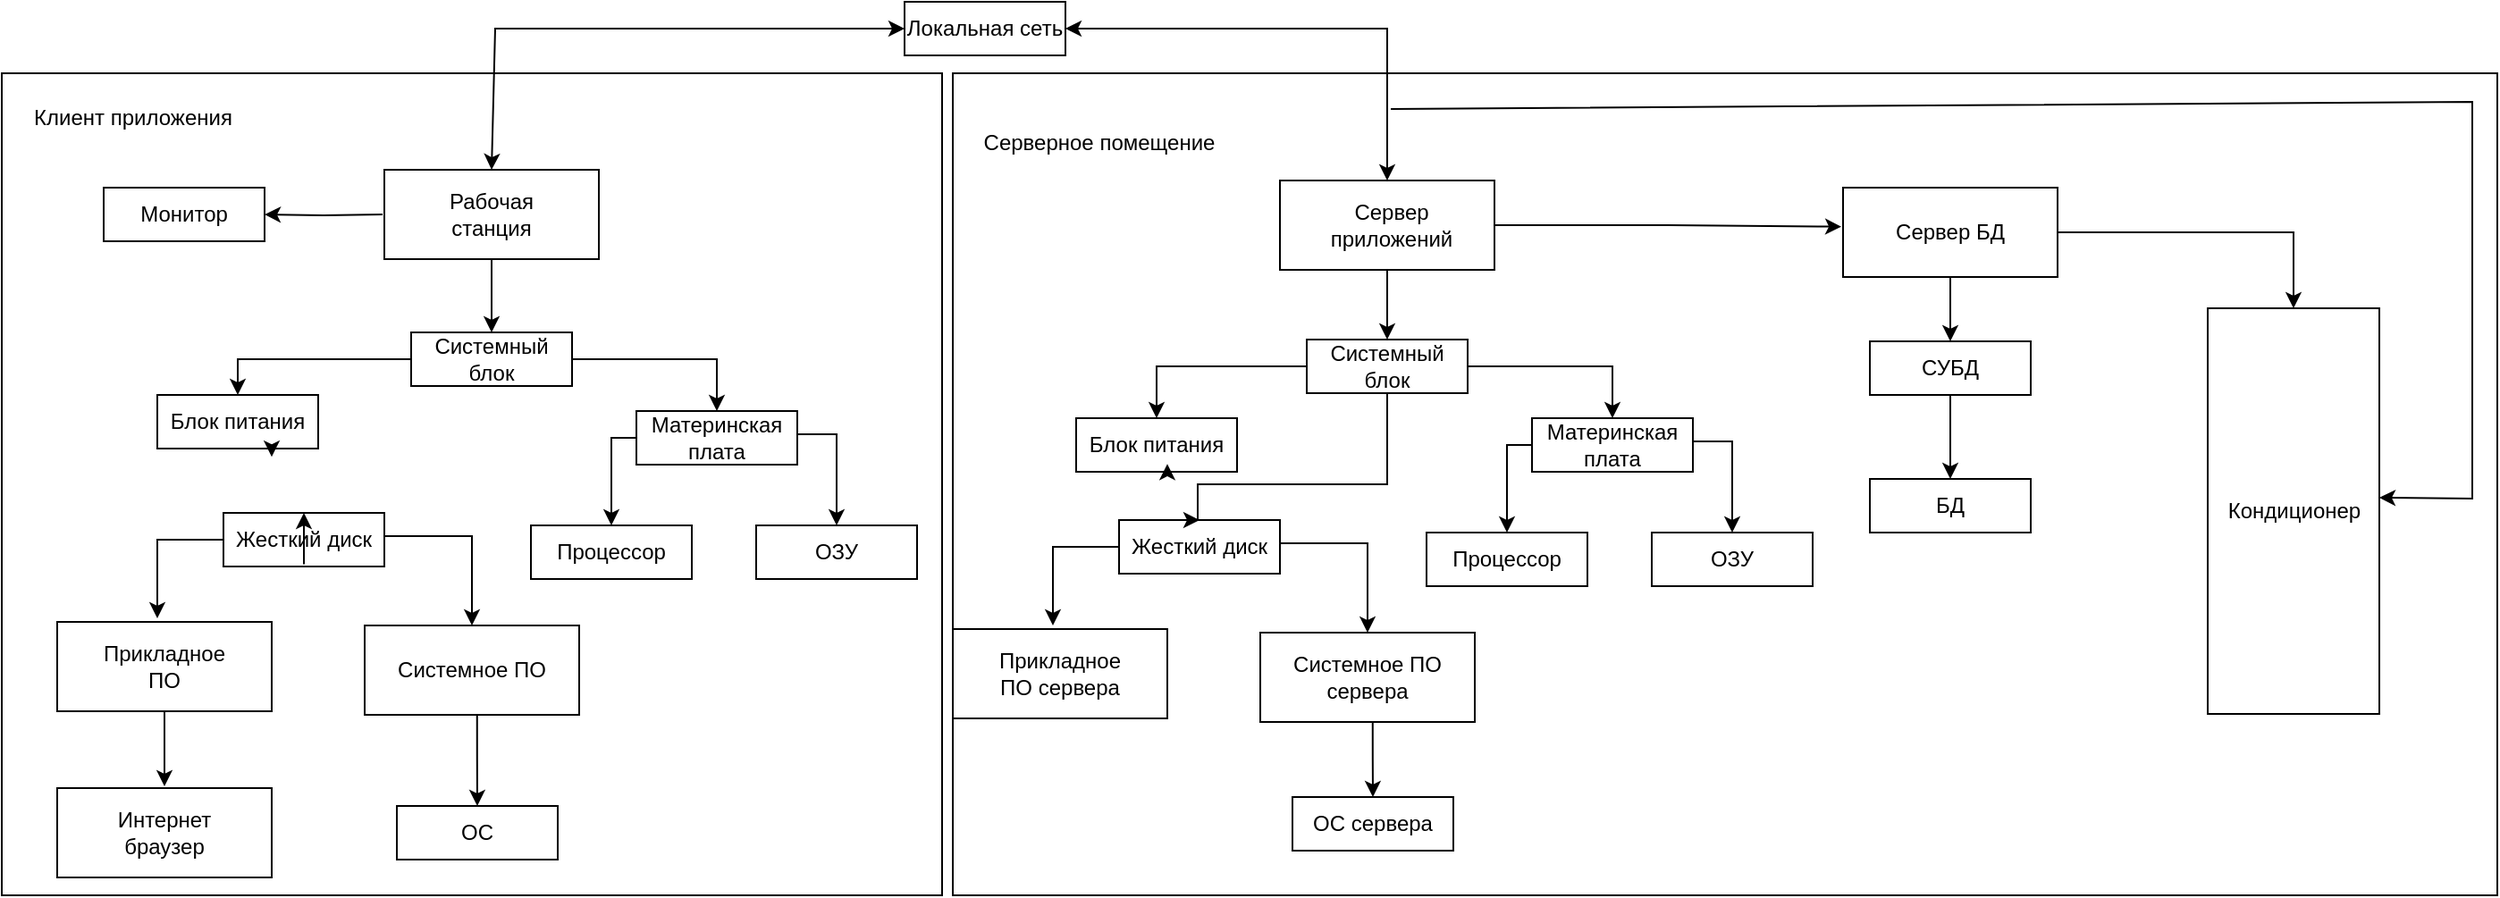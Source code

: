 <mxfile version="24.3.1" type="github">
  <diagram name="Страница — 1" id="SFzuSQNLW-bOwVATLUZI">
    <mxGraphModel dx="573" dy="769" grid="0" gridSize="10" guides="1" tooltips="1" connect="1" arrows="1" fold="1" page="1" pageScale="1" pageWidth="827" pageHeight="1169" math="0" shadow="0">
      <root>
        <mxCell id="0" />
        <mxCell id="1" parent="0" />
        <mxCell id="iW1d0NjDWljR0jhIMy1h-1" value="" style="rounded=0;whiteSpace=wrap;html=1;strokeColor=#000000;fillColor=none;fontColor=#000000;" vertex="1" parent="1">
          <mxGeometry x="874" y="630" width="120" height="50" as="geometry" />
        </mxCell>
        <mxCell id="iW1d0NjDWljR0jhIMy1h-2" value="&lt;font&gt;Интернет браузер&lt;/font&gt;" style="text;html=1;align=center;verticalAlign=middle;whiteSpace=wrap;rounded=0;strokeColor=none;fontColor=#000000;" vertex="1" parent="1">
          <mxGeometry x="889" y="640" width="90" height="30" as="geometry" />
        </mxCell>
        <mxCell id="iW1d0NjDWljR0jhIMy1h-3" value="" style="edgeStyle=orthogonalEdgeStyle;rounded=0;orthogonalLoop=1;jettySize=auto;html=1;strokeColor=#000000;fontColor=#000000;" edge="1" parent="1" source="iW1d0NjDWljR0jhIMy1h-4">
          <mxGeometry relative="1" as="geometry">
            <mxPoint x="934" y="629" as="targetPoint" />
          </mxGeometry>
        </mxCell>
        <mxCell id="iW1d0NjDWljR0jhIMy1h-4" value="" style="rounded=0;whiteSpace=wrap;html=1;strokeColor=#000000;fillColor=none;fontColor=#000000;" vertex="1" parent="1">
          <mxGeometry x="874" y="537" width="120" height="50" as="geometry" />
        </mxCell>
        <mxCell id="iW1d0NjDWljR0jhIMy1h-5" value="&lt;font&gt;Прикладное ПО&lt;/font&gt;" style="text;html=1;align=center;verticalAlign=middle;whiteSpace=wrap;rounded=0;strokeColor=none;fontColor=#000000;" vertex="1" parent="1">
          <mxGeometry x="889" y="547" width="90" height="30" as="geometry" />
        </mxCell>
        <mxCell id="iW1d0NjDWljR0jhIMy1h-6" value="" style="edgeStyle=orthogonalEdgeStyle;rounded=0;orthogonalLoop=1;jettySize=auto;html=1;strokeColor=#000000;fontColor=#000000;" edge="1" parent="1" source="iW1d0NjDWljR0jhIMy1h-7" target="iW1d0NjDWljR0jhIMy1h-29">
          <mxGeometry relative="1" as="geometry" />
        </mxCell>
        <mxCell id="iW1d0NjDWljR0jhIMy1h-7" value="" style="rounded=0;whiteSpace=wrap;html=1;strokeColor=#000000;fillColor=none;fontColor=#000000;" vertex="1" parent="1">
          <mxGeometry x="1057" y="284" width="120" height="50" as="geometry" />
        </mxCell>
        <mxCell id="iW1d0NjDWljR0jhIMy1h-8" value="" style="edgeStyle=orthogonalEdgeStyle;rounded=0;orthogonalLoop=1;jettySize=auto;html=1;strokeColor=#000000;fontColor=#000000;" edge="1" parent="1" target="iW1d0NjDWljR0jhIMy1h-73">
          <mxGeometry relative="1" as="geometry">
            <mxPoint x="1056" y="309" as="sourcePoint" />
          </mxGeometry>
        </mxCell>
        <mxCell id="iW1d0NjDWljR0jhIMy1h-9" value="&lt;font&gt;Рабочая станция&lt;/font&gt;" style="text;html=1;align=center;verticalAlign=middle;whiteSpace=wrap;rounded=0;strokeColor=none;fontColor=#000000;" vertex="1" parent="1">
          <mxGeometry x="1072" y="294" width="90" height="30" as="geometry" />
        </mxCell>
        <mxCell id="iW1d0NjDWljR0jhIMy1h-11" value="" style="rounded=0;whiteSpace=wrap;html=1;strokeColor=#000000;fillColor=none;fontColor=#000000;" vertex="1" parent="1">
          <mxGeometry x="1046" y="539" width="120" height="50" as="geometry" />
        </mxCell>
        <mxCell id="iW1d0NjDWljR0jhIMy1h-12" value="" style="edgeStyle=orthogonalEdgeStyle;rounded=0;orthogonalLoop=1;jettySize=auto;html=1;strokeColor=#000000;movable=1;resizable=1;rotatable=1;deletable=1;editable=1;locked=0;connectable=1;exitX=0.524;exitY=1.008;exitDx=0;exitDy=0;exitPerimeter=0;fontColor=#000000;" edge="1" parent="1" source="iW1d0NjDWljR0jhIMy1h-11" target="iW1d0NjDWljR0jhIMy1h-32">
          <mxGeometry relative="1" as="geometry">
            <mxPoint x="1112" y="590" as="sourcePoint" />
            <Array as="points" />
          </mxGeometry>
        </mxCell>
        <mxCell id="iW1d0NjDWljR0jhIMy1h-13" value="&lt;font&gt;Системное ПО&lt;/font&gt;" style="text;html=1;align=center;verticalAlign=middle;whiteSpace=wrap;rounded=0;strokeColor=none;fontColor=#000000;" vertex="1" parent="1">
          <mxGeometry x="1061" y="549" width="90" height="30" as="geometry" />
        </mxCell>
        <mxCell id="iW1d0NjDWljR0jhIMy1h-14" value="" style="edgeStyle=orthogonalEdgeStyle;rounded=0;orthogonalLoop=1;jettySize=auto;html=1;strokeColor=#000000;exitX=1;exitY=0.5;exitDx=0;exitDy=0;startArrow=classic;startFill=1;fontColor=#000000;" edge="1" parent="1" source="iW1d0NjDWljR0jhIMy1h-15" target="iW1d0NjDWljR0jhIMy1h-18">
          <mxGeometry relative="1" as="geometry">
            <mxPoint x="1520.077" y="220" as="sourcePoint" />
          </mxGeometry>
        </mxCell>
        <mxCell id="iW1d0NjDWljR0jhIMy1h-15" value="&lt;font&gt;Локальная сеть&lt;/font&gt;" style="text;html=1;align=center;verticalAlign=middle;whiteSpace=wrap;rounded=0;strokeColor=#000000;fontColor=#000000;" vertex="1" parent="1">
          <mxGeometry x="1348" y="190" width="90" height="30" as="geometry" />
        </mxCell>
        <mxCell id="iW1d0NjDWljR0jhIMy1h-16" value="" style="edgeStyle=orthogonalEdgeStyle;rounded=0;orthogonalLoop=1;jettySize=auto;html=1;strokeColor=#000000;fontColor=#000000;" edge="1" parent="1" source="iW1d0NjDWljR0jhIMy1h-18" target="iW1d0NjDWljR0jhIMy1h-52">
          <mxGeometry relative="1" as="geometry" />
        </mxCell>
        <mxCell id="iW1d0NjDWljR0jhIMy1h-17" value="" style="edgeStyle=orthogonalEdgeStyle;rounded=0;orthogonalLoop=1;jettySize=auto;html=1;strokeColor=#000000;entryX=-0.008;entryY=0.437;entryDx=0;entryDy=0;entryPerimeter=0;fontColor=#000000;" edge="1" parent="1" source="iW1d0NjDWljR0jhIMy1h-18" target="iW1d0NjDWljR0jhIMy1h-21">
          <mxGeometry relative="1" as="geometry">
            <mxPoint x="1778" y="315" as="targetPoint" />
          </mxGeometry>
        </mxCell>
        <mxCell id="iW1d0NjDWljR0jhIMy1h-18" value="" style="rounded=0;whiteSpace=wrap;html=1;strokeColor=#000000;fillColor=none;fontColor=#000000;" vertex="1" parent="1">
          <mxGeometry x="1558" y="290" width="120" height="50" as="geometry" />
        </mxCell>
        <mxCell id="iW1d0NjDWljR0jhIMy1h-19" value="&lt;font&gt;Сервер приложений&lt;/font&gt;" style="text;html=1;align=center;verticalAlign=middle;whiteSpace=wrap;rounded=0;strokeColor=none;fontColor=#000000;" vertex="1" parent="1">
          <mxGeometry x="1573" y="300" width="95" height="30" as="geometry" />
        </mxCell>
        <mxCell id="iW1d0NjDWljR0jhIMy1h-20" value="" style="edgeStyle=orthogonalEdgeStyle;rounded=0;orthogonalLoop=1;jettySize=auto;html=1;strokeColor=#000000;fontColor=#000000;" edge="1" parent="1" source="iW1d0NjDWljR0jhIMy1h-21" target="iW1d0NjDWljR0jhIMy1h-25">
          <mxGeometry relative="1" as="geometry" />
        </mxCell>
        <mxCell id="iW1d0NjDWljR0jhIMy1h-21" value="" style="rounded=0;whiteSpace=wrap;html=1;strokeColor=#000000;fillColor=none;fontColor=#000000;" vertex="1" parent="1">
          <mxGeometry x="1873" y="294" width="120" height="50" as="geometry" />
        </mxCell>
        <mxCell id="iW1d0NjDWljR0jhIMy1h-22" value="&lt;font&gt;Сервер БД&lt;/font&gt;" style="text;html=1;align=center;verticalAlign=middle;whiteSpace=wrap;rounded=0;strokeColor=none;fontColor=#000000;" vertex="1" parent="1">
          <mxGeometry x="1888" y="304" width="90" height="30" as="geometry" />
        </mxCell>
        <mxCell id="iW1d0NjDWljR0jhIMy1h-23" value="&lt;font&gt;БД&lt;/font&gt;" style="text;html=1;align=center;verticalAlign=middle;whiteSpace=wrap;rounded=0;strokeColor=#000000;fontColor=#000000;" vertex="1" parent="1">
          <mxGeometry x="1888" y="457" width="90" height="30" as="geometry" />
        </mxCell>
        <mxCell id="iW1d0NjDWljR0jhIMy1h-24" value="" style="edgeStyle=orthogonalEdgeStyle;rounded=0;orthogonalLoop=1;jettySize=auto;html=1;strokeColor=#000000;fontColor=#000000;" edge="1" parent="1" source="iW1d0NjDWljR0jhIMy1h-25" target="iW1d0NjDWljR0jhIMy1h-23">
          <mxGeometry relative="1" as="geometry" />
        </mxCell>
        <mxCell id="iW1d0NjDWljR0jhIMy1h-25" value="&lt;font&gt;СУБД&lt;/font&gt;" style="text;html=1;align=center;verticalAlign=middle;whiteSpace=wrap;rounded=0;strokeColor=#000000;fontColor=#000000;" vertex="1" parent="1">
          <mxGeometry x="1888" y="380" width="90" height="30" as="geometry" />
        </mxCell>
        <mxCell id="iW1d0NjDWljR0jhIMy1h-26" value="" style="edgeStyle=orthogonalEdgeStyle;rounded=0;orthogonalLoop=1;jettySize=auto;html=1;strokeColor=#000000;fontColor=#000000;" edge="1" parent="1" source="iW1d0NjDWljR0jhIMy1h-29" target="iW1d0NjDWljR0jhIMy1h-31">
          <mxGeometry relative="1" as="geometry" />
        </mxCell>
        <mxCell id="iW1d0NjDWljR0jhIMy1h-27" value="" style="edgeStyle=orthogonalEdgeStyle;rounded=0;orthogonalLoop=1;jettySize=auto;html=1;strokeColor=#000000;fontColor=#000000;" edge="1" parent="1" source="iW1d0NjDWljR0jhIMy1h-29" target="iW1d0NjDWljR0jhIMy1h-39">
          <mxGeometry relative="1" as="geometry" />
        </mxCell>
        <mxCell id="iW1d0NjDWljR0jhIMy1h-28" value="" style="edgeStyle=orthogonalEdgeStyle;rounded=0;orthogonalLoop=1;jettySize=auto;html=1;entryX=0.5;entryY=0;entryDx=0;entryDy=0;strokeColor=#000000;fontColor=#000000;" edge="1" parent="1" source="iW1d0NjDWljR0jhIMy1h-65" target="iW1d0NjDWljR0jhIMy1h-36">
          <mxGeometry relative="1" as="geometry">
            <Array as="points">
              <mxPoint x="1011" y="456" />
              <mxPoint x="1011" y="476" />
            </Array>
          </mxGeometry>
        </mxCell>
        <mxCell id="iW1d0NjDWljR0jhIMy1h-29" value="&lt;font&gt;Системный блок&lt;/font&gt;" style="text;html=1;align=center;verticalAlign=middle;whiteSpace=wrap;rounded=0;strokeColor=#000000;fontColor=#000000;" vertex="1" parent="1">
          <mxGeometry x="1072" y="375" width="90" height="30" as="geometry" />
        </mxCell>
        <mxCell id="iW1d0NjDWljR0jhIMy1h-30" style="edgeStyle=orthogonalEdgeStyle;rounded=0;orthogonalLoop=1;jettySize=auto;html=1;exitX=0.5;exitY=1;exitDx=0;exitDy=0;strokeColor=#000000;fontColor=#000000;" edge="1" parent="1" source="iW1d0NjDWljR0jhIMy1h-31">
          <mxGeometry relative="1" as="geometry">
            <mxPoint x="994.0" y="444.6" as="targetPoint" />
          </mxGeometry>
        </mxCell>
        <mxCell id="iW1d0NjDWljR0jhIMy1h-31" value="&lt;font&gt;Блок питания&lt;/font&gt;" style="text;html=1;align=center;verticalAlign=middle;whiteSpace=wrap;rounded=0;strokeColor=#000000;fontColor=#000000;" vertex="1" parent="1">
          <mxGeometry x="930" y="410" width="90" height="30" as="geometry" />
        </mxCell>
        <mxCell id="iW1d0NjDWljR0jhIMy1h-32" value="&lt;font&gt;ОС&lt;/font&gt;" style="text;html=1;align=center;verticalAlign=middle;whiteSpace=wrap;rounded=0;strokeColor=#000000;fontColor=#000000;" vertex="1" parent="1">
          <mxGeometry x="1064" y="640" width="90" height="30" as="geometry" />
        </mxCell>
        <mxCell id="iW1d0NjDWljR0jhIMy1h-34" value="&lt;div&gt;&lt;br&gt;&lt;/div&gt;&lt;div&gt;&lt;br&gt;&lt;/div&gt;&lt;div&gt;&lt;br&gt;&lt;/div&gt;&lt;div&gt;&lt;br&gt;&lt;/div&gt;" style="edgeStyle=orthogonalEdgeStyle;rounded=0;orthogonalLoop=1;jettySize=auto;html=1;startArrow=none;startFill=0;strokeColor=#000000;fontColor=#000000;" edge="1" parent="1" source="iW1d0NjDWljR0jhIMy1h-36">
          <mxGeometry relative="1" as="geometry">
            <mxPoint x="930" y="535" as="targetPoint" />
            <Array as="points">
              <mxPoint x="930" y="491" />
              <mxPoint x="930" y="533" />
            </Array>
          </mxGeometry>
        </mxCell>
        <mxCell id="iW1d0NjDWljR0jhIMy1h-35" value="" style="edgeStyle=orthogonalEdgeStyle;rounded=0;orthogonalLoop=1;jettySize=auto;html=1;entryX=0.5;entryY=0;entryDx=0;entryDy=0;strokeColor=#000000;fontColor=#000000;" edge="1" parent="1" source="iW1d0NjDWljR0jhIMy1h-36" target="iW1d0NjDWljR0jhIMy1h-11">
          <mxGeometry relative="1" as="geometry">
            <Array as="points">
              <mxPoint x="1106" y="489" />
            </Array>
          </mxGeometry>
        </mxCell>
        <mxCell id="iW1d0NjDWljR0jhIMy1h-36" value="&lt;font&gt;Жесткий диск&lt;/font&gt;" style="text;html=1;align=center;verticalAlign=middle;whiteSpace=wrap;rounded=0;strokeColor=#000000;fontColor=#000000;" vertex="1" parent="1">
          <mxGeometry x="967" y="476" width="90" height="30" as="geometry" />
        </mxCell>
        <mxCell id="iW1d0NjDWljR0jhIMy1h-37" value="" style="edgeStyle=orthogonalEdgeStyle;rounded=0;orthogonalLoop=1;jettySize=auto;html=1;entryX=0.5;entryY=0;entryDx=0;entryDy=0;strokeColor=#000000;fontColor=#000000;" edge="1" parent="1" source="iW1d0NjDWljR0jhIMy1h-39" target="iW1d0NjDWljR0jhIMy1h-42">
          <mxGeometry relative="1" as="geometry">
            <Array as="points">
              <mxPoint x="1184" y="434" />
            </Array>
          </mxGeometry>
        </mxCell>
        <mxCell id="iW1d0NjDWljR0jhIMy1h-38" value="" style="edgeStyle=orthogonalEdgeStyle;rounded=0;orthogonalLoop=1;jettySize=auto;html=1;entryX=0.5;entryY=0;entryDx=0;entryDy=0;strokeColor=#000000;fontColor=#000000;" edge="1" parent="1" source="iW1d0NjDWljR0jhIMy1h-39" target="iW1d0NjDWljR0jhIMy1h-41">
          <mxGeometry relative="1" as="geometry">
            <mxPoint x="1373" y="434" as="targetPoint" />
            <Array as="points">
              <mxPoint x="1310" y="432" />
            </Array>
          </mxGeometry>
        </mxCell>
        <mxCell id="iW1d0NjDWljR0jhIMy1h-39" value="&lt;font&gt;Материнская плата&lt;/font&gt;" style="text;html=1;align=center;verticalAlign=middle;whiteSpace=wrap;rounded=0;strokeColor=#000000;fontColor=#000000;" vertex="1" parent="1">
          <mxGeometry x="1198" y="419" width="90" height="30" as="geometry" />
        </mxCell>
        <mxCell id="iW1d0NjDWljR0jhIMy1h-40" style="edgeStyle=orthogonalEdgeStyle;rounded=0;orthogonalLoop=1;jettySize=auto;html=1;exitX=0.5;exitY=1;exitDx=0;exitDy=0;strokeColor=#000000;fontColor=#000000;" edge="1" parent="1" source="iW1d0NjDWljR0jhIMy1h-25" target="iW1d0NjDWljR0jhIMy1h-25">
          <mxGeometry relative="1" as="geometry" />
        </mxCell>
        <mxCell id="iW1d0NjDWljR0jhIMy1h-41" value="&lt;font&gt;ОЗУ&lt;/font&gt;" style="text;html=1;align=center;verticalAlign=middle;whiteSpace=wrap;rounded=0;strokeColor=#000000;fontColor=#000000;" vertex="1" parent="1">
          <mxGeometry x="1265" y="483" width="90" height="30" as="geometry" />
        </mxCell>
        <mxCell id="iW1d0NjDWljR0jhIMy1h-42" value="&lt;font&gt;Процессор&lt;/font&gt;" style="text;html=1;align=center;verticalAlign=middle;whiteSpace=wrap;rounded=0;strokeColor=#000000;fontColor=#000000;" vertex="1" parent="1">
          <mxGeometry x="1139" y="483" width="90" height="30" as="geometry" />
        </mxCell>
        <mxCell id="iW1d0NjDWljR0jhIMy1h-43" value="" style="rounded=0;whiteSpace=wrap;html=1;strokeColor=#000000;fillColor=none;fontColor=#000000;" vertex="1" parent="1">
          <mxGeometry x="1375" y="541" width="120" height="50" as="geometry" />
        </mxCell>
        <mxCell id="iW1d0NjDWljR0jhIMy1h-44" value="&lt;font&gt;Прикладное ПО сервера&lt;/font&gt;" style="text;html=1;align=center;verticalAlign=middle;whiteSpace=wrap;rounded=0;strokeColor=none;fontColor=#000000;" vertex="1" parent="1">
          <mxGeometry x="1390" y="551" width="90" height="30" as="geometry" />
        </mxCell>
        <mxCell id="iW1d0NjDWljR0jhIMy1h-46" value="" style="rounded=0;whiteSpace=wrap;html=1;strokeColor=#000000;fillColor=none;fontColor=#000000;" vertex="1" parent="1">
          <mxGeometry x="1547" y="543" width="120" height="50" as="geometry" />
        </mxCell>
        <mxCell id="iW1d0NjDWljR0jhIMy1h-47" value="" style="edgeStyle=orthogonalEdgeStyle;rounded=0;orthogonalLoop=1;jettySize=auto;html=1;strokeColor=#000000;movable=1;resizable=1;rotatable=1;deletable=1;editable=1;locked=0;connectable=1;exitX=0.524;exitY=1.008;exitDx=0;exitDy=0;exitPerimeter=0;fontColor=#000000;" edge="1" parent="1" source="iW1d0NjDWljR0jhIMy1h-46" target="iW1d0NjDWljR0jhIMy1h-55">
          <mxGeometry relative="1" as="geometry">
            <mxPoint x="1613" y="594" as="sourcePoint" />
            <Array as="points" />
          </mxGeometry>
        </mxCell>
        <mxCell id="iW1d0NjDWljR0jhIMy1h-48" value="&lt;font&gt;Системное ПО сервера&lt;/font&gt;" style="text;html=1;align=center;verticalAlign=middle;whiteSpace=wrap;rounded=0;strokeColor=none;fontColor=#000000;" vertex="1" parent="1">
          <mxGeometry x="1562" y="553" width="90" height="30" as="geometry" />
        </mxCell>
        <mxCell id="iW1d0NjDWljR0jhIMy1h-49" value="" style="edgeStyle=orthogonalEdgeStyle;rounded=0;orthogonalLoop=1;jettySize=auto;html=1;strokeColor=#000000;fontColor=#000000;" edge="1" parent="1" source="iW1d0NjDWljR0jhIMy1h-52" target="iW1d0NjDWljR0jhIMy1h-54">
          <mxGeometry relative="1" as="geometry" />
        </mxCell>
        <mxCell id="iW1d0NjDWljR0jhIMy1h-50" value="" style="edgeStyle=orthogonalEdgeStyle;rounded=0;orthogonalLoop=1;jettySize=auto;html=1;strokeColor=#000000;fontColor=#000000;" edge="1" parent="1" source="iW1d0NjDWljR0jhIMy1h-52" target="iW1d0NjDWljR0jhIMy1h-62">
          <mxGeometry relative="1" as="geometry" />
        </mxCell>
        <mxCell id="iW1d0NjDWljR0jhIMy1h-51" value="" style="edgeStyle=orthogonalEdgeStyle;rounded=0;orthogonalLoop=1;jettySize=auto;html=1;entryX=0.5;entryY=0;entryDx=0;entryDy=0;strokeColor=#000000;fontColor=#000000;" edge="1" parent="1" source="iW1d0NjDWljR0jhIMy1h-52" target="iW1d0NjDWljR0jhIMy1h-59">
          <mxGeometry relative="1" as="geometry">
            <Array as="points">
              <mxPoint x="1618" y="460" />
              <mxPoint x="1512" y="460" />
              <mxPoint x="1512" y="480" />
            </Array>
          </mxGeometry>
        </mxCell>
        <mxCell id="iW1d0NjDWljR0jhIMy1h-52" value="&lt;font&gt;Системный блок&lt;/font&gt;" style="text;html=1;align=center;verticalAlign=middle;whiteSpace=wrap;rounded=0;strokeColor=#000000;fontColor=#000000;" vertex="1" parent="1">
          <mxGeometry x="1573" y="379" width="90" height="30" as="geometry" />
        </mxCell>
        <mxCell id="iW1d0NjDWljR0jhIMy1h-53" style="edgeStyle=orthogonalEdgeStyle;rounded=0;orthogonalLoop=1;jettySize=auto;html=1;exitX=0.5;exitY=1;exitDx=0;exitDy=0;strokeColor=#000000;fontColor=#000000;" edge="1" parent="1" source="iW1d0NjDWljR0jhIMy1h-54">
          <mxGeometry relative="1" as="geometry">
            <mxPoint x="1495.0" y="448.6" as="targetPoint" />
          </mxGeometry>
        </mxCell>
        <mxCell id="iW1d0NjDWljR0jhIMy1h-54" value="&lt;font&gt;Блок питания&lt;/font&gt;" style="text;html=1;align=center;verticalAlign=middle;whiteSpace=wrap;rounded=0;strokeColor=#000000;fontColor=#000000;" vertex="1" parent="1">
          <mxGeometry x="1444" y="423" width="90" height="30" as="geometry" />
        </mxCell>
        <mxCell id="iW1d0NjDWljR0jhIMy1h-55" value="&lt;font&gt;ОС сервера&lt;/font&gt;" style="text;html=1;align=center;verticalAlign=middle;whiteSpace=wrap;rounded=0;strokeColor=#000000;fontColor=#000000;" vertex="1" parent="1">
          <mxGeometry x="1565" y="635" width="90" height="30" as="geometry" />
        </mxCell>
        <mxCell id="iW1d0NjDWljR0jhIMy1h-57" value="&lt;div&gt;&lt;br&gt;&lt;/div&gt;&lt;div&gt;&lt;br&gt;&lt;/div&gt;&lt;div&gt;&lt;br&gt;&lt;/div&gt;&lt;div&gt;&lt;br&gt;&lt;/div&gt;" style="edgeStyle=orthogonalEdgeStyle;rounded=0;orthogonalLoop=1;jettySize=auto;html=1;startArrow=none;startFill=0;strokeColor=#000000;fontColor=#000000;" edge="1" parent="1" source="iW1d0NjDWljR0jhIMy1h-59">
          <mxGeometry relative="1" as="geometry">
            <mxPoint x="1431" y="539" as="targetPoint" />
            <Array as="points">
              <mxPoint x="1431" y="495" />
              <mxPoint x="1431" y="537" />
            </Array>
          </mxGeometry>
        </mxCell>
        <mxCell id="iW1d0NjDWljR0jhIMy1h-58" value="" style="edgeStyle=orthogonalEdgeStyle;rounded=0;orthogonalLoop=1;jettySize=auto;html=1;entryX=0.5;entryY=0;entryDx=0;entryDy=0;strokeColor=#000000;fontColor=#000000;" edge="1" parent="1" source="iW1d0NjDWljR0jhIMy1h-59" target="iW1d0NjDWljR0jhIMy1h-46">
          <mxGeometry relative="1" as="geometry">
            <Array as="points">
              <mxPoint x="1607" y="493" />
            </Array>
          </mxGeometry>
        </mxCell>
        <mxCell id="iW1d0NjDWljR0jhIMy1h-59" value="&lt;font&gt;Жесткий диск&lt;/font&gt;" style="text;html=1;align=center;verticalAlign=middle;whiteSpace=wrap;rounded=0;strokeColor=#000000;fontColor=#000000;" vertex="1" parent="1">
          <mxGeometry x="1468" y="480" width="90" height="30" as="geometry" />
        </mxCell>
        <mxCell id="iW1d0NjDWljR0jhIMy1h-60" value="" style="edgeStyle=orthogonalEdgeStyle;rounded=0;orthogonalLoop=1;jettySize=auto;html=1;entryX=0.5;entryY=0;entryDx=0;entryDy=0;strokeColor=#000000;fontColor=#000000;" edge="1" parent="1" source="iW1d0NjDWljR0jhIMy1h-62" target="iW1d0NjDWljR0jhIMy1h-64">
          <mxGeometry relative="1" as="geometry">
            <Array as="points">
              <mxPoint x="1685" y="438" />
            </Array>
          </mxGeometry>
        </mxCell>
        <mxCell id="iW1d0NjDWljR0jhIMy1h-61" value="" style="edgeStyle=orthogonalEdgeStyle;rounded=0;orthogonalLoop=1;jettySize=auto;html=1;entryX=0.5;entryY=0;entryDx=0;entryDy=0;strokeColor=#000000;fontColor=#000000;" edge="1" parent="1" source="iW1d0NjDWljR0jhIMy1h-62" target="iW1d0NjDWljR0jhIMy1h-63">
          <mxGeometry relative="1" as="geometry">
            <mxPoint x="1874" y="438" as="targetPoint" />
            <Array as="points">
              <mxPoint x="1811" y="436" />
            </Array>
          </mxGeometry>
        </mxCell>
        <mxCell id="iW1d0NjDWljR0jhIMy1h-62" value="&lt;font&gt;Материнская плата&lt;/font&gt;" style="text;html=1;align=center;verticalAlign=middle;whiteSpace=wrap;rounded=0;strokeColor=#000000;fontColor=#000000;" vertex="1" parent="1">
          <mxGeometry x="1699" y="423" width="90" height="30" as="geometry" />
        </mxCell>
        <mxCell id="iW1d0NjDWljR0jhIMy1h-63" value="&lt;font&gt;ОЗУ&lt;/font&gt;" style="text;html=1;align=center;verticalAlign=middle;whiteSpace=wrap;rounded=0;strokeColor=#000000;fontColor=#000000;" vertex="1" parent="1">
          <mxGeometry x="1766" y="487" width="90" height="30" as="geometry" />
        </mxCell>
        <mxCell id="iW1d0NjDWljR0jhIMy1h-64" value="&lt;font&gt;Процессор&lt;/font&gt;" style="text;html=1;align=center;verticalAlign=middle;whiteSpace=wrap;rounded=0;strokeColor=#000000;fontColor=#000000;" vertex="1" parent="1">
          <mxGeometry x="1640" y="487" width="90" height="30" as="geometry" />
        </mxCell>
        <mxCell id="iW1d0NjDWljR0jhIMy1h-66" value="" style="rounded=0;whiteSpace=wrap;html=1;strokeColor=#000000;fillColor=none;fontColor=#000000;" vertex="1" parent="1">
          <mxGeometry x="1375" y="230" width="864" height="460" as="geometry" />
        </mxCell>
        <mxCell id="iW1d0NjDWljR0jhIMy1h-68" value="&lt;font&gt;Клиент приложения&lt;/font&gt;" style="text;html=1;align=center;verticalAlign=middle;whiteSpace=wrap;rounded=0;strokeColor=none;fontColor=#000000;" vertex="1" parent="1">
          <mxGeometry x="854" y="240" width="125" height="30" as="geometry" />
        </mxCell>
        <mxCell id="iW1d0NjDWljR0jhIMy1h-69" value="&lt;font&gt;Серверное помещение&lt;/font&gt;" style="text;html=1;align=center;verticalAlign=middle;whiteSpace=wrap;rounded=0;strokeColor=none;fontColor=#000000;" vertex="1" parent="1">
          <mxGeometry x="1380" y="254" width="154" height="30" as="geometry" />
        </mxCell>
        <mxCell id="iW1d0NjDWljR0jhIMy1h-70" value="" style="rounded=0;whiteSpace=wrap;html=1;strokeColor=#000000;fillColor=none;fontColor=#000000;" vertex="1" parent="1">
          <mxGeometry x="2077" y="361.5" width="96" height="227" as="geometry" />
        </mxCell>
        <mxCell id="iW1d0NjDWljR0jhIMy1h-71" value="&lt;font&gt;Кондиционер&lt;/font&gt;" style="text;html=1;align=center;verticalAlign=middle;whiteSpace=wrap;rounded=0;strokeColor=none;fontColor=#000000;" vertex="1" parent="1">
          <mxGeometry x="2078" y="460" width="95" height="30" as="geometry" />
        </mxCell>
        <mxCell id="iW1d0NjDWljR0jhIMy1h-72" value="" style="endArrow=classic;startArrow=classic;html=1;rounded=0;strokeColor=#000000;entryX=0;entryY=0.5;entryDx=0;entryDy=0;exitX=0.5;exitY=0;exitDx=0;exitDy=0;movable=1;resizable=1;rotatable=1;deletable=1;editable=1;locked=0;connectable=1;fontColor=#000000;" edge="1" parent="1" source="iW1d0NjDWljR0jhIMy1h-7" target="iW1d0NjDWljR0jhIMy1h-15">
          <mxGeometry width="50" height="50" relative="1" as="geometry">
            <mxPoint x="1527" y="539" as="sourcePoint" />
            <mxPoint x="1577" y="489" as="targetPoint" />
            <Array as="points">
              <mxPoint x="1119" y="205" />
            </Array>
          </mxGeometry>
        </mxCell>
        <mxCell id="iW1d0NjDWljR0jhIMy1h-73" value="&lt;font&gt;Монитор&lt;/font&gt;" style="text;html=1;align=center;verticalAlign=middle;whiteSpace=wrap;rounded=0;strokeColor=#000000;fontColor=#000000;" vertex="1" parent="1">
          <mxGeometry x="900" y="294" width="90" height="30" as="geometry" />
        </mxCell>
        <mxCell id="iW1d0NjDWljR0jhIMy1h-74" value="" style="endArrow=classic;html=1;rounded=0;strokeColor=#000000;exitX=1;exitY=0.5;exitDx=0;exitDy=0;entryX=0.5;entryY=0;entryDx=0;entryDy=0;fontColor=#000000;" edge="1" parent="1" source="iW1d0NjDWljR0jhIMy1h-21" target="iW1d0NjDWljR0jhIMy1h-70">
          <mxGeometry width="50" height="50" relative="1" as="geometry">
            <mxPoint x="2018" y="318" as="sourcePoint" />
            <mxPoint x="2068" y="268" as="targetPoint" />
            <Array as="points">
              <mxPoint x="2125" y="319" />
            </Array>
          </mxGeometry>
        </mxCell>
        <mxCell id="iW1d0NjDWljR0jhIMy1h-75" value="" style="endArrow=classic;html=1;rounded=0;strokeColor=#000000;entryX=1;entryY=0.25;entryDx=0;entryDy=0;fontColor=#000000;" edge="1" parent="1" target="iW1d0NjDWljR0jhIMy1h-71">
          <mxGeometry width="50" height="50" relative="1" as="geometry">
            <mxPoint x="1620" y="250" as="sourcePoint" />
            <mxPoint x="1898" y="216" as="targetPoint" />
            <Array as="points">
              <mxPoint x="2225" y="246" />
              <mxPoint x="2225" y="468" />
            </Array>
          </mxGeometry>
        </mxCell>
        <mxCell id="iW1d0NjDWljR0jhIMy1h-65" value="" style="rounded=0;whiteSpace=wrap;html=1;strokeColor=#000000;fillColor=none;" vertex="1" parent="1">
          <mxGeometry x="843" y="230" width="526" height="460" as="geometry" />
        </mxCell>
      </root>
    </mxGraphModel>
  </diagram>
</mxfile>
